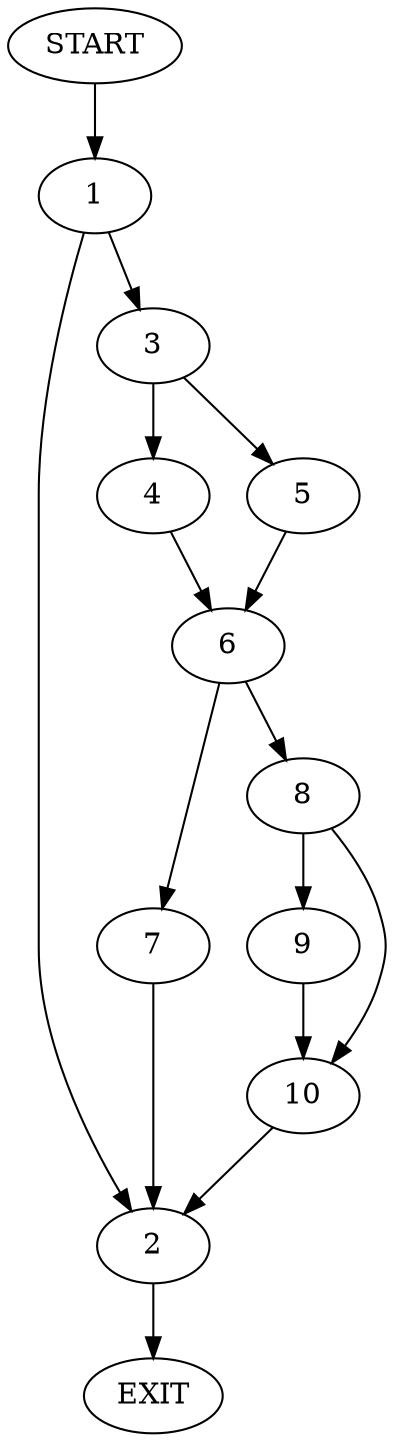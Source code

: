digraph {
0 [label="START"]
11 [label="EXIT"]
0 -> 1
1 -> 2
1 -> 3
3 -> 4
3 -> 5
2 -> 11
4 -> 6
5 -> 6
6 -> 7
6 -> 8
8 -> 9
8 -> 10
7 -> 2
10 -> 2
9 -> 10
}
